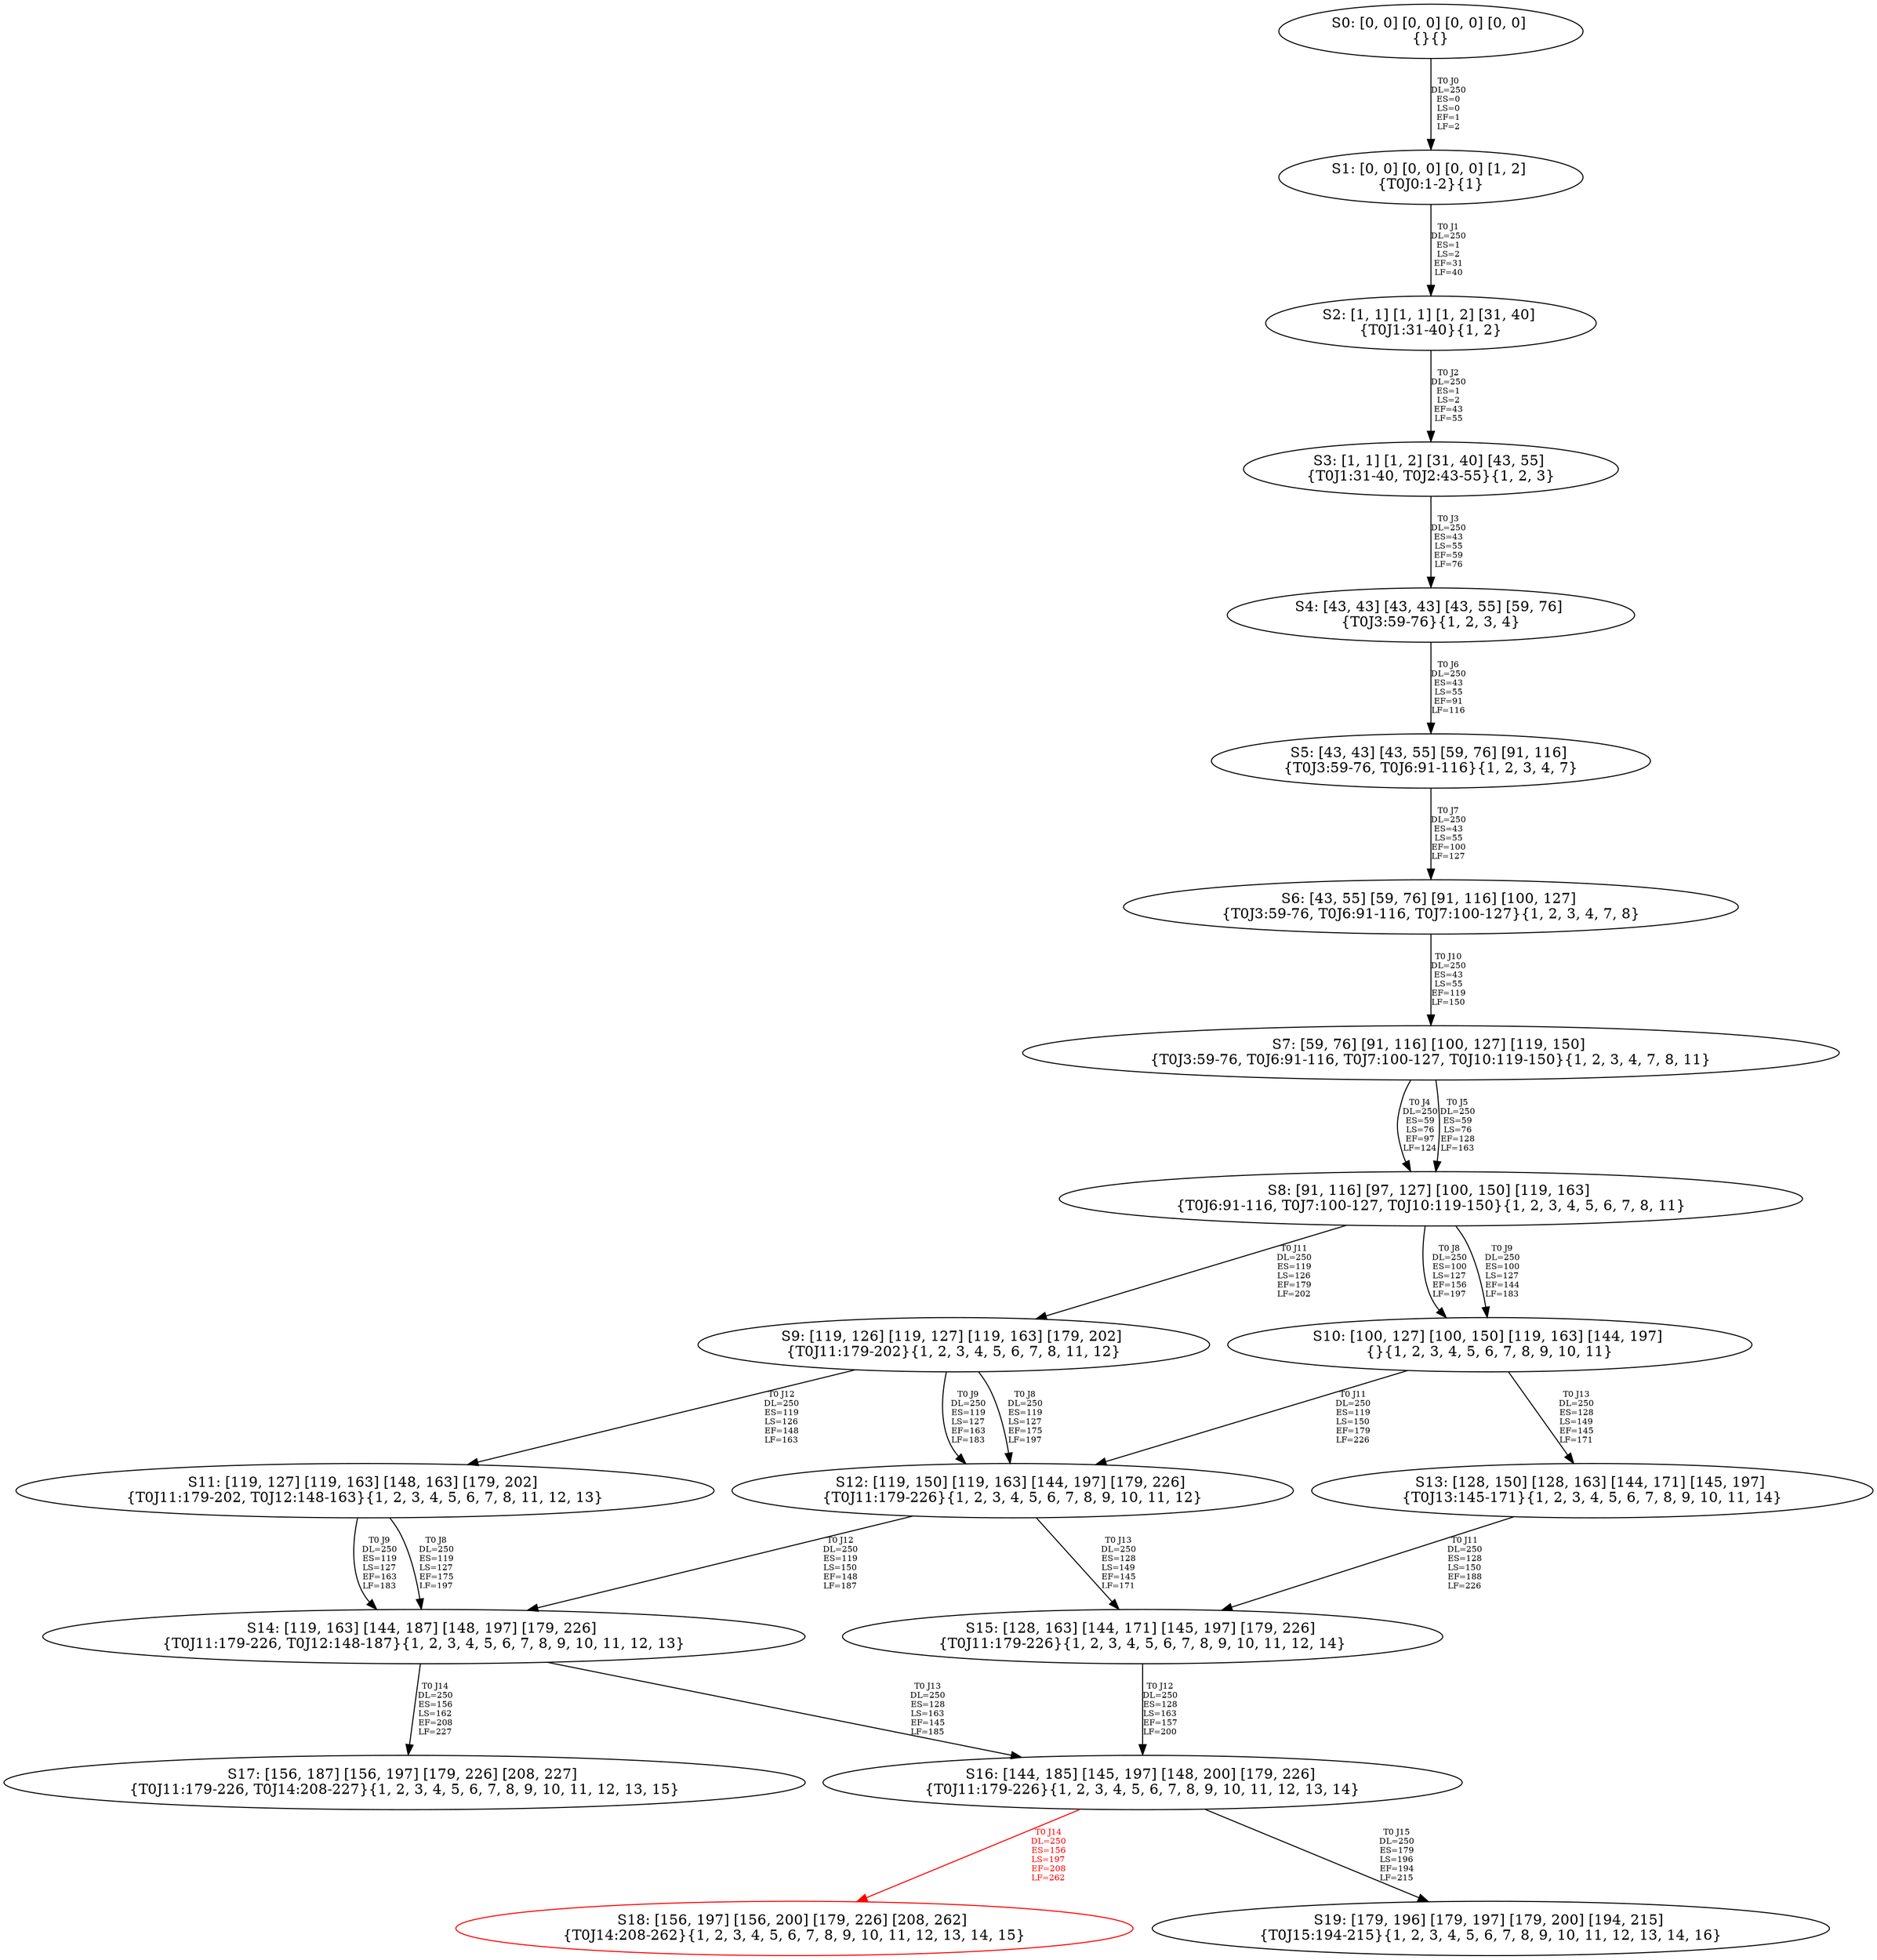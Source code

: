 digraph {
	S0[label="S0: [0, 0] [0, 0] [0, 0] [0, 0] \n{}{}"];
	S1[label="S1: [0, 0] [0, 0] [0, 0] [1, 2] \n{T0J0:1-2}{1}"];
	S2[label="S2: [1, 1] [1, 1] [1, 2] [31, 40] \n{T0J1:31-40}{1, 2}"];
	S3[label="S3: [1, 1] [1, 2] [31, 40] [43, 55] \n{T0J1:31-40, T0J2:43-55}{1, 2, 3}"];
	S4[label="S4: [43, 43] [43, 43] [43, 55] [59, 76] \n{T0J3:59-76}{1, 2, 3, 4}"];
	S5[label="S5: [43, 43] [43, 55] [59, 76] [91, 116] \n{T0J3:59-76, T0J6:91-116}{1, 2, 3, 4, 7}"];
	S6[label="S6: [43, 55] [59, 76] [91, 116] [100, 127] \n{T0J3:59-76, T0J6:91-116, T0J7:100-127}{1, 2, 3, 4, 7, 8}"];
	S7[label="S7: [59, 76] [91, 116] [100, 127] [119, 150] \n{T0J3:59-76, T0J6:91-116, T0J7:100-127, T0J10:119-150}{1, 2, 3, 4, 7, 8, 11}"];
	S8[label="S8: [91, 116] [97, 127] [100, 150] [119, 163] \n{T0J6:91-116, T0J7:100-127, T0J10:119-150}{1, 2, 3, 4, 5, 6, 7, 8, 11}"];
	S9[label="S9: [119, 126] [119, 127] [119, 163] [179, 202] \n{T0J11:179-202}{1, 2, 3, 4, 5, 6, 7, 8, 11, 12}"];
	S10[label="S10: [100, 127] [100, 150] [119, 163] [144, 197] \n{}{1, 2, 3, 4, 5, 6, 7, 8, 9, 10, 11}"];
	S11[label="S11: [119, 127] [119, 163] [148, 163] [179, 202] \n{T0J11:179-202, T0J12:148-163}{1, 2, 3, 4, 5, 6, 7, 8, 11, 12, 13}"];
	S12[label="S12: [119, 150] [119, 163] [144, 197] [179, 226] \n{T0J11:179-226}{1, 2, 3, 4, 5, 6, 7, 8, 9, 10, 11, 12}"];
	S13[label="S13: [128, 150] [128, 163] [144, 171] [145, 197] \n{T0J13:145-171}{1, 2, 3, 4, 5, 6, 7, 8, 9, 10, 11, 14}"];
	S14[label="S14: [119, 163] [144, 187] [148, 197] [179, 226] \n{T0J11:179-226, T0J12:148-187}{1, 2, 3, 4, 5, 6, 7, 8, 9, 10, 11, 12, 13}"];
	S15[label="S15: [128, 163] [144, 171] [145, 197] [179, 226] \n{T0J11:179-226}{1, 2, 3, 4, 5, 6, 7, 8, 9, 10, 11, 12, 14}"];
	S16[label="S16: [144, 185] [145, 197] [148, 200] [179, 226] \n{T0J11:179-226}{1, 2, 3, 4, 5, 6, 7, 8, 9, 10, 11, 12, 13, 14}"];
	S17[label="S17: [156, 187] [156, 197] [179, 226] [208, 227] \n{T0J11:179-226, T0J14:208-227}{1, 2, 3, 4, 5, 6, 7, 8, 9, 10, 11, 12, 13, 15}"];
	S18[label="S18: [156, 197] [156, 200] [179, 226] [208, 262] \n{T0J14:208-262}{1, 2, 3, 4, 5, 6, 7, 8, 9, 10, 11, 12, 13, 14, 15}"];
	S19[label="S19: [179, 196] [179, 197] [179, 200] [194, 215] \n{T0J15:194-215}{1, 2, 3, 4, 5, 6, 7, 8, 9, 10, 11, 12, 13, 14, 16}"];
	S0 -> S1[label="T0 J0\nDL=250\nES=0\nLS=0\nEF=1\nLF=2",fontsize=8];
	S1 -> S2[label="T0 J1\nDL=250\nES=1\nLS=2\nEF=31\nLF=40",fontsize=8];
	S2 -> S3[label="T0 J2\nDL=250\nES=1\nLS=2\nEF=43\nLF=55",fontsize=8];
	S3 -> S4[label="T0 J3\nDL=250\nES=43\nLS=55\nEF=59\nLF=76",fontsize=8];
	S4 -> S5[label="T0 J6\nDL=250\nES=43\nLS=55\nEF=91\nLF=116",fontsize=8];
	S5 -> S6[label="T0 J7\nDL=250\nES=43\nLS=55\nEF=100\nLF=127",fontsize=8];
	S6 -> S7[label="T0 J10\nDL=250\nES=43\nLS=55\nEF=119\nLF=150",fontsize=8];
	S7 -> S8[label="T0 J4\nDL=250\nES=59\nLS=76\nEF=97\nLF=124",fontsize=8];
	S7 -> S8[label="T0 J5\nDL=250\nES=59\nLS=76\nEF=128\nLF=163",fontsize=8];
	S8 -> S10[label="T0 J8\nDL=250\nES=100\nLS=127\nEF=156\nLF=197",fontsize=8];
	S8 -> S10[label="T0 J9\nDL=250\nES=100\nLS=127\nEF=144\nLF=183",fontsize=8];
	S8 -> S9[label="T0 J11\nDL=250\nES=119\nLS=126\nEF=179\nLF=202",fontsize=8];
	S9 -> S12[label="T0 J8\nDL=250\nES=119\nLS=127\nEF=175\nLF=197",fontsize=8];
	S9 -> S12[label="T0 J9\nDL=250\nES=119\nLS=127\nEF=163\nLF=183",fontsize=8];
	S9 -> S11[label="T0 J12\nDL=250\nES=119\nLS=126\nEF=148\nLF=163",fontsize=8];
	S10 -> S12[label="T0 J11\nDL=250\nES=119\nLS=150\nEF=179\nLF=226",fontsize=8];
	S10 -> S13[label="T0 J13\nDL=250\nES=128\nLS=149\nEF=145\nLF=171",fontsize=8];
	S11 -> S14[label="T0 J8\nDL=250\nES=119\nLS=127\nEF=175\nLF=197",fontsize=8];
	S11 -> S14[label="T0 J9\nDL=250\nES=119\nLS=127\nEF=163\nLF=183",fontsize=8];
	S12 -> S14[label="T0 J12\nDL=250\nES=119\nLS=150\nEF=148\nLF=187",fontsize=8];
	S12 -> S15[label="T0 J13\nDL=250\nES=128\nLS=149\nEF=145\nLF=171",fontsize=8];
	S13 -> S15[label="T0 J11\nDL=250\nES=128\nLS=150\nEF=188\nLF=226",fontsize=8];
	S14 -> S16[label="T0 J13\nDL=250\nES=128\nLS=163\nEF=145\nLF=185",fontsize=8];
	S14 -> S17[label="T0 J14\nDL=250\nES=156\nLS=162\nEF=208\nLF=227",fontsize=8];
	S15 -> S16[label="T0 J12\nDL=250\nES=128\nLS=163\nEF=157\nLF=200",fontsize=8];
	S16 -> S18[label="T0 J14\nDL=250\nES=156\nLS=197\nEF=208\nLF=262",color=Red,fontcolor=Red,fontsize=8];
S18[color=Red];
	S16 -> S19[label="T0 J15\nDL=250\nES=179\nLS=196\nEF=194\nLF=215",fontsize=8];
}
